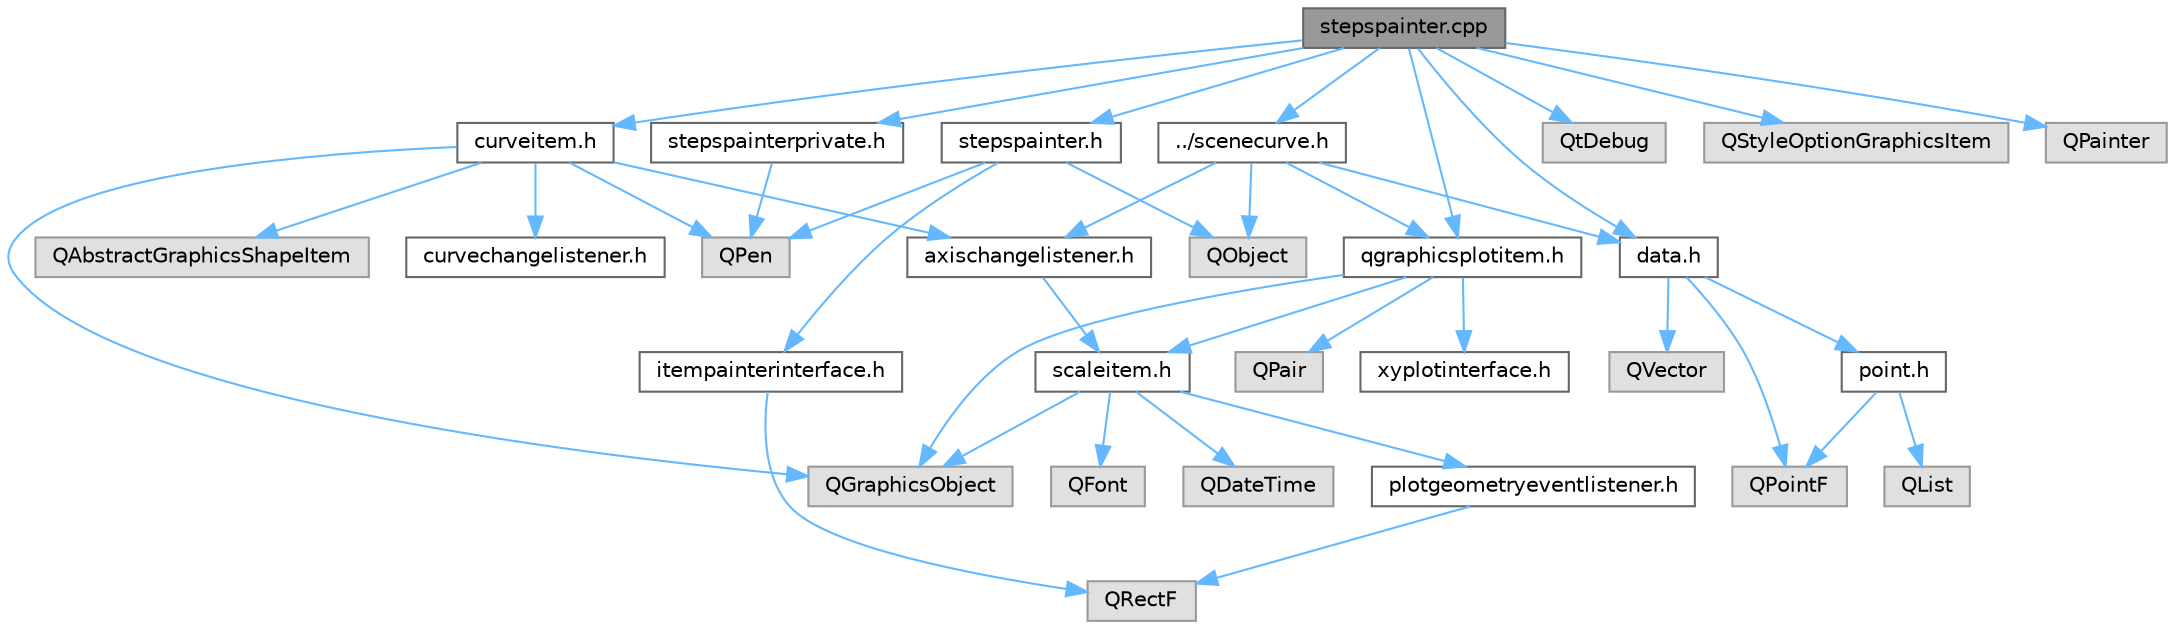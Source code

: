 digraph "stepspainter.cpp"
{
 // LATEX_PDF_SIZE
  bgcolor="transparent";
  edge [fontname=Helvetica,fontsize=10,labelfontname=Helvetica,labelfontsize=10];
  node [fontname=Helvetica,fontsize=10,shape=box,height=0.2,width=0.4];
  Node1 [label="stepspainter.cpp",height=0.2,width=0.4,color="gray40", fillcolor="grey60", style="filled", fontcolor="black",tooltip=" "];
  Node1 -> Node2 [color="steelblue1",style="solid"];
  Node2 [label="stepspainter.h",height=0.2,width=0.4,color="grey40", fillcolor="white", style="filled",URL="$stepspainter_8h.html",tooltip=" "];
  Node2 -> Node3 [color="steelblue1",style="solid"];
  Node3 [label="itempainterinterface.h",height=0.2,width=0.4,color="grey40", fillcolor="white", style="filled",URL="$itempainterinterface_8h.html",tooltip=" "];
  Node3 -> Node4 [color="steelblue1",style="solid"];
  Node4 [label="QRectF",height=0.2,width=0.4,color="grey60", fillcolor="#E0E0E0", style="filled",tooltip=" "];
  Node2 -> Node5 [color="steelblue1",style="solid"];
  Node5 [label="QObject",height=0.2,width=0.4,color="grey60", fillcolor="#E0E0E0", style="filled",tooltip=" "];
  Node2 -> Node6 [color="steelblue1",style="solid"];
  Node6 [label="QPen",height=0.2,width=0.4,color="grey60", fillcolor="#E0E0E0", style="filled",tooltip=" "];
  Node1 -> Node7 [color="steelblue1",style="solid"];
  Node7 [label="stepspainterprivate.h",height=0.2,width=0.4,color="grey40", fillcolor="white", style="filled",URL="$stepspainterprivate_8h.html",tooltip=" "];
  Node7 -> Node6 [color="steelblue1",style="solid"];
  Node1 -> Node8 [color="steelblue1",style="solid"];
  Node8 [label="curveitem.h",height=0.2,width=0.4,color="grey40", fillcolor="white", style="filled",URL="$curveitem_8h.html",tooltip=" "];
  Node8 -> Node9 [color="steelblue1",style="solid"];
  Node9 [label="QGraphicsObject",height=0.2,width=0.4,color="grey60", fillcolor="#E0E0E0", style="filled",tooltip=" "];
  Node8 -> Node10 [color="steelblue1",style="solid"];
  Node10 [label="QAbstractGraphicsShapeItem",height=0.2,width=0.4,color="grey60", fillcolor="#E0E0E0", style="filled",tooltip=" "];
  Node8 -> Node11 [color="steelblue1",style="solid"];
  Node11 [label="axischangelistener.h",height=0.2,width=0.4,color="grey40", fillcolor="white", style="filled",URL="$axischangelistener_8h.html",tooltip=" "];
  Node11 -> Node12 [color="steelblue1",style="solid"];
  Node12 [label="scaleitem.h",height=0.2,width=0.4,color="grey40", fillcolor="white", style="filled",URL="$scaleitem_8h.html",tooltip=" "];
  Node12 -> Node9 [color="steelblue1",style="solid"];
  Node12 -> Node13 [color="steelblue1",style="solid"];
  Node13 [label="plotgeometryeventlistener.h",height=0.2,width=0.4,color="grey40", fillcolor="white", style="filled",URL="$plotgeometryeventlistener_8h.html",tooltip=" "];
  Node13 -> Node4 [color="steelblue1",style="solid"];
  Node12 -> Node14 [color="steelblue1",style="solid"];
  Node14 [label="QFont",height=0.2,width=0.4,color="grey60", fillcolor="#E0E0E0", style="filled",tooltip=" "];
  Node12 -> Node15 [color="steelblue1",style="solid"];
  Node15 [label="QDateTime",height=0.2,width=0.4,color="grey60", fillcolor="#E0E0E0", style="filled",tooltip=" "];
  Node8 -> Node16 [color="steelblue1",style="solid"];
  Node16 [label="curvechangelistener.h",height=0.2,width=0.4,color="grey40", fillcolor="white", style="filled",URL="$curvechangelistener_8h.html",tooltip=" "];
  Node8 -> Node6 [color="steelblue1",style="solid"];
  Node1 -> Node17 [color="steelblue1",style="solid"];
  Node17 [label="qgraphicsplotitem.h",height=0.2,width=0.4,color="grey40", fillcolor="white", style="filled",URL="$qgraphicsplotitem_8h.html",tooltip=" "];
  Node17 -> Node9 [color="steelblue1",style="solid"];
  Node17 -> Node18 [color="steelblue1",style="solid"];
  Node18 [label="QPair",height=0.2,width=0.4,color="grey60", fillcolor="#E0E0E0", style="filled",tooltip=" "];
  Node17 -> Node12 [color="steelblue1",style="solid"];
  Node17 -> Node19 [color="steelblue1",style="solid"];
  Node19 [label="xyplotinterface.h",height=0.2,width=0.4,color="grey40", fillcolor="white", style="filled",URL="$xyplotinterface_8h.html",tooltip=" "];
  Node1 -> Node20 [color="steelblue1",style="solid"];
  Node20 [label="../scenecurve.h",height=0.2,width=0.4,color="grey40", fillcolor="white", style="filled",URL="$scenecurve_8h.html",tooltip=" "];
  Node20 -> Node5 [color="steelblue1",style="solid"];
  Node20 -> Node17 [color="steelblue1",style="solid"];
  Node20 -> Node11 [color="steelblue1",style="solid"];
  Node20 -> Node21 [color="steelblue1",style="solid"];
  Node21 [label="data.h",height=0.2,width=0.4,color="grey40", fillcolor="white", style="filled",URL="$data_8h.html",tooltip=" "];
  Node21 -> Node22 [color="steelblue1",style="solid"];
  Node22 [label="QVector",height=0.2,width=0.4,color="grey60", fillcolor="#E0E0E0", style="filled",tooltip=" "];
  Node21 -> Node23 [color="steelblue1",style="solid"];
  Node23 [label="QPointF",height=0.2,width=0.4,color="grey60", fillcolor="#E0E0E0", style="filled",tooltip=" "];
  Node21 -> Node24 [color="steelblue1",style="solid"];
  Node24 [label="point.h",height=0.2,width=0.4,color="grey40", fillcolor="white", style="filled",URL="$point_8h.html",tooltip=" "];
  Node24 -> Node23 [color="steelblue1",style="solid"];
  Node24 -> Node25 [color="steelblue1",style="solid"];
  Node25 [label="QList",height=0.2,width=0.4,color="grey60", fillcolor="#E0E0E0", style="filled",tooltip=" "];
  Node1 -> Node21 [color="steelblue1",style="solid"];
  Node1 -> Node26 [color="steelblue1",style="solid"];
  Node26 [label="QtDebug",height=0.2,width=0.4,color="grey60", fillcolor="#E0E0E0", style="filled",tooltip=" "];
  Node1 -> Node27 [color="steelblue1",style="solid"];
  Node27 [label="QStyleOptionGraphicsItem",height=0.2,width=0.4,color="grey60", fillcolor="#E0E0E0", style="filled",tooltip=" "];
  Node1 -> Node28 [color="steelblue1",style="solid"];
  Node28 [label="QPainter",height=0.2,width=0.4,color="grey60", fillcolor="#E0E0E0", style="filled",tooltip=" "];
}
